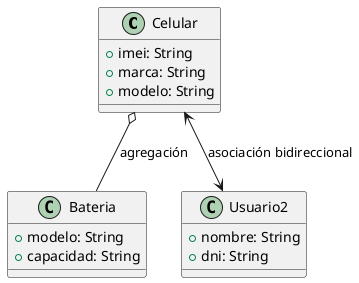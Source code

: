 @startuml
class Celular {
    +imei: String
    +marca: String
    +modelo: String
}

class Bateria {
    +modelo: String
    +capacidad: String
}

class Usuario2 {
    +nombre: String
    +dni: String
}

Celular o-- Bateria : agregación
Celular <--> Usuario2 : asociación bidireccional
@enduml
